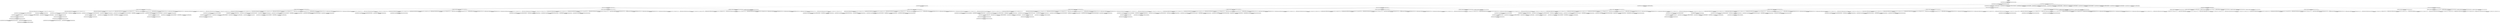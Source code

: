 digraph MCTS {
  node [shape=box, style=rounded];
  0 [label="ROOT
N=300, Q=0.834"];
  1 [label="ComputePathToState#1.ComputePathToState.named_state=gp7_detect_arucomarker
N=300, Q=0.834"];
  2 [label="ComputePathToState#1.ComputePathToState.planning_pipeline=pilz_industrial_motion_planner
N=102, Q=0.799"];
  3 [label="ComputePathToState#1.ComputePathToState.planner_id=PTP
N=101, Q=0.798"];
  4 [label="YaskawaGripperCommand#1.YaskawaGripperCommand.position=0.0
N=100, Q=0.797"];
  5 [label="UpdatePose#1.UpdatePose.update_relative_pose=0.0;0.0;0.10;0.0;0.0;0.0;0.0
N=40, Q=0.783"];
  6 [label="SetPathConstraints#1.SetPathConstraints.joint_constraints=joint_1_s,0.0,0.1,0.1,1.0;joint_3_s,0.0,0.1,0.1,1.0;joint_5_s,0.0,0.1,0.1,1.0
N=11, Q=0.790"];
  7 [label="ComputePathToPose#1.ComputePathToPose.planning_pipeline=pilz_industrial_motion_planner
N=7, Q=0.912"];
  8 [label="ComputePathToPose#1.ComputePathToPose.planner_id=PTP
N=6, Q=0.912"];
  9 [label="YaskawaGripperCommand#2.YaskawaGripperCommand.position=0.235
N=5, Q=0.912"];
  10 [label="ComputePathToState#2.ComputePathToState.named_state=gp7_detect_arucomarker
N=4, Q=0.913"];
  11 [label="ComputePathToState#2.ComputePathToState.planning_pipeline=pilz_industrial_motion_planner
N=1, Q=0.909"];
  12 [label="ComputePathToState#2.ComputePathToState.planning_pipeline=ompl
N=2, Q=0.917"];
  13 [label="ComputePathToState#2.ComputePathToState.planner_id=RRTConnectkConfigDefault
N=1, Q=0.917"];
  14 [label="ComputePathToPose#1.ComputePathToPose.planning_pipeline=ompl
N=3, Q=0.466"];
  15 [label="ComputePathToPose#1.ComputePathToPose.planner_id=RRTConnectkConfigDefault
N=1, Q=0.549"];
  16 [label="ComputePathToPose#1.ComputePathToPose.planner_id=RRTkConfigDefault
N=1, Q=0.300"];
  17 [label="SetPathConstraints#1.SetPathConstraints.joint_constraints=joint_1_s,0.0,0.1,0.1,1.0;joint_3_s,0.0,0.1,0.1,1.0
N=8, Q=0.741"];
  18 [label="ComputePathToPose#1.ComputePathToPose.planning_pipeline=pilz_industrial_motion_planner
N=6, Q=0.782"];
  19 [label="ComputePathToPose#1.ComputePathToPose.planner_id=PTP
N=5, Q=0.751"];
  20 [label="YaskawaGripperCommand#2.YaskawaGripperCommand.position=0.235
N=4, Q=0.704"];
  21 [label="ComputePathToState#2.ComputePathToState.named_state=gp7_detect_arucomarker
N=3, Q=0.625"];
  22 [label="ComputePathToState#2.ComputePathToState.planning_pipeline=pilz_industrial_motion_planner
N=1, Q=0.938"];
  23 [label="ComputePathToState#2.ComputePathToState.planning_pipeline=ompl
N=1, Q=0.000"];
  24 [label="ComputePathToPose#1.ComputePathToPose.planning_pipeline=ompl
N=1, Q=0.300"];
  25 [label="SetPathConstraints#1.SetPathConstraints.joint_constraints=joint_3_s,0.0,0.1,0.1,1.0;joint_5_s,0.0,0.1,0.1,1.0
N=7, Q=0.841"];
  26 [label="ComputePathToPose#1.ComputePathToPose.planning_pipeline=pilz_industrial_motion_planner
N=3, Q=0.935"];
  27 [label="ComputePathToPose#1.ComputePathToPose.planner_id=PTP
N=2, Q=0.935"];
  28 [label="YaskawaGripperCommand#2.YaskawaGripperCommand.position=0.235
N=1, Q=0.935"];
  29 [label="ComputePathToPose#1.ComputePathToPose.planning_pipeline=ompl
N=3, Q=0.714"];
  30 [label="ComputePathToPose#1.ComputePathToPose.planner_id=RRTConnectkConfigDefault
N=1, Q=0.921"];
  31 [label="ComputePathToPose#1.ComputePathToPose.planner_id=RRTkConfigDefault
N=1, Q=0.300"];
  32 [label="SetPathConstraints#1.SetPathConstraints.joint_constraints=joint_1_s,0.0,0.1,0.1,1.0;joint_5_s,0.0,0.1,0.1,1.0
N=3, Q=0.728"];
  33 [label="ComputePathToPose#1.ComputePathToPose.planning_pipeline=pilz_industrial_motion_planner
N=1, Q=0.942"];
  34 [label="ComputePathToPose#1.ComputePathToPose.planning_pipeline=ompl
N=1, Q=0.300"];
  35 [label="SetPathConstraints#1.SetPathConstraints.joint_constraints=joint_3_s,0.0,0.1,0.1,1.0
N=7, Q=0.843"];
  36 [label="ComputePathToPose#1.ComputePathToPose.planning_pipeline=pilz_industrial_motion_planner
N=3, Q=0.939"];
  37 [label="ComputePathToPose#1.ComputePathToPose.planner_id=PTP
N=2, Q=0.939"];
  38 [label="YaskawaGripperCommand#2.YaskawaGripperCommand.position=0.235
N=1, Q=0.939"];
  39 [label="ComputePathToPose#1.ComputePathToPose.planning_pipeline=ompl
N=3, Q=0.714"];
  40 [label="ComputePathToPose#1.ComputePathToPose.planner_id=RRTConnectkConfigDefault
N=1, Q=0.921"];
  41 [label="ComputePathToPose#1.ComputePathToPose.planner_id=RRTkConfigDefault
N=1, Q=0.300"];
  42 [label="SetPathConstraints#1.SetPathConstraints.joint_constraints=joint_1_s,0.0,0.1,0.1,1.0
N=1, Q=0.447"];
  43 [label="SetPathConstraints#1.SetPathConstraints.joint_constraints=joint_5_s,0.0,0.1,0.1,1.0
N=1, Q=0.936"];
  44 [label="SetPathConstraints#1.SetPathConstraints.joint_constraints=joint_3_s,0.0,0.1,0.1,1.0;joint_6_s,0.0,0.1,0.1,1.0
N=1, Q=0.449"];
  45 [label="UpdatePose#1.UpdatePose.update_relative_pose=0.0;0.0;0.105;0.0;0.0;0.0;0.0
N=24, Q=0.770"];
  46 [label="SetPathConstraints#1.SetPathConstraints.joint_constraints=joint_1_s,0.0,0.1,0.1,1.0;joint_3_s,0.0,0.1,0.1,1.0;joint_5_s,0.0,0.1,0.1,1.0
N=1, Q=0.449"];
  47 [label="SetPathConstraints#1.SetPathConstraints.joint_constraints=joint_1_s,0.0,0.1,0.1,1.0;joint_3_s,0.0,0.1,0.1,1.0
N=7, Q=0.799"];
  48 [label="ComputePathToPose#1.ComputePathToPose.planning_pipeline=pilz_industrial_motion_planner
N=3, Q=0.938"];
  49 [label="ComputePathToPose#1.ComputePathToPose.planner_id=PTP
N=2, Q=0.938"];
  50 [label="YaskawaGripperCommand#2.YaskawaGripperCommand.position=0.235
N=1, Q=0.938"];
  51 [label="ComputePathToPose#1.ComputePathToPose.planning_pipeline=ompl
N=3, Q=0.613"];
  52 [label="ComputePathToPose#1.ComputePathToPose.planner_id=RRTConnectkConfigDefault
N=1, Q=0.920"];
  53 [label="ComputePathToPose#1.ComputePathToPose.planner_id=RRTkConfigDefault
N=1, Q=0.000"];
  54 [label="SetPathConstraints#1.SetPathConstraints.joint_constraints=joint_3_s,0.0,0.1,0.1,1.0;joint_5_s,0.0,0.1,0.1,1.0
N=6, Q=0.809"];
  55 [label="ComputePathToPose#1.ComputePathToPose.planning_pipeline=pilz_industrial_motion_planner
N=2, Q=0.905"];
  56 [label="ComputePathToPose#1.ComputePathToPose.planner_id=PTP
N=1, Q=0.905"];
  57 [label="ComputePathToPose#1.ComputePathToPose.planning_pipeline=ompl
N=3, Q=0.713"];
  58 [label="ComputePathToPose#1.ComputePathToPose.planner_id=RRTConnectkConfigDefault
N=1, Q=0.919"];
  59 [label="ComputePathToPose#1.ComputePathToPose.planner_id=RRTkConfigDefault
N=1, Q=0.300"];
  60 [label="SetPathConstraints#1.SetPathConstraints.joint_constraints=joint_1_s,0.0,0.1,0.1,1.0;joint_5_s,0.0,0.1,0.1,1.0
N=3, Q=0.716"];
  61 [label="ComputePathToPose#1.ComputePathToPose.planning_pipeline=pilz_industrial_motion_planner
N=1, Q=0.924"];
  62 [label="ComputePathToPose#1.ComputePathToPose.planning_pipeline=ompl
N=1, Q=0.300"];
  63 [label="SetPathConstraints#1.SetPathConstraints.joint_constraints=joint_3_s,0.0,0.1,0.1,1.0
N=3, Q=0.725"];
  64 [label="ComputePathToPose#1.ComputePathToPose.planning_pipeline=pilz_industrial_motion_planner
N=1, Q=0.938"];
  65 [label="ComputePathToPose#1.ComputePathToPose.planning_pipeline=ompl
N=1, Q=0.300"];
  66 [label="SetPathConstraints#1.SetPathConstraints.joint_constraints=joint_1_s,0.0,0.1,0.1,1.0
N=1, Q=0.925"];
  67 [label="SetPathConstraints#1.SetPathConstraints.joint_constraints=joint_5_s,0.0,0.1,0.1,1.0
N=1, Q=0.942"];
  68 [label="SetPathConstraints#1.SetPathConstraints.joint_constraints=joint_3_s,0.0,0.1,0.1,1.0;joint_6_s,0.0,0.1,0.1,1.0
N=1, Q=0.938"];
  69 [label="UpdatePose#1.UpdatePose.update_relative_pose=0.0;0.0;0.11;0.0;0.0;0.0;0.0
N=12, Q=0.765"];
  70 [label="SetPathConstraints#1.SetPathConstraints.joint_constraints=joint_1_s,0.0,0.1,0.1,1.0;joint_3_s,0.0,0.1,0.1,1.0;joint_5_s,0.0,0.1,0.1,1.0
N=3, Q=0.726"];
  71 [label="ComputePathToPose#1.ComputePathToPose.planning_pipeline=pilz_industrial_motion_planner
N=1, Q=0.939"];
  72 [label="ComputePathToPose#1.ComputePathToPose.planning_pipeline=ompl
N=1, Q=0.300"];
  73 [label="SetPathConstraints#1.SetPathConstraints.joint_constraints=joint_1_s,0.0,0.1,0.1,1.0;joint_3_s,0.0,0.1,0.1,1.0
N=2, Q=0.940"];
  74 [label="ComputePathToPose#1.ComputePathToPose.planning_pipeline=pilz_industrial_motion_planner
N=1, Q=0.940"];
  75 [label="SetPathConstraints#1.SetPathConstraints.joint_constraints=joint_3_s,0.0,0.1,0.1,1.0;joint_5_s,0.0,0.1,0.1,1.0
N=1, Q=0.910"];
  76 [label="SetPathConstraints#1.SetPathConstraints.joint_constraints=joint_1_s,0.0,0.1,0.1,1.0;joint_5_s,0.0,0.1,0.1,1.0
N=1, Q=0.939"];
  77 [label="SetPathConstraints#1.SetPathConstraints.joint_constraints=joint_3_s,0.0,0.1,0.1,1.0
N=1, Q=0.940"];
  78 [label="SetPathConstraints#1.SetPathConstraints.joint_constraints=joint_1_s,0.0,0.1,0.1,1.0
N=1, Q=0.000"];
  79 [label="SetPathConstraints#1.SetPathConstraints.joint_constraints=joint_5_s,0.0,0.1,0.1,1.0
N=1, Q=0.450"];
  80 [label="SetPathConstraints#1.SetPathConstraints.joint_constraints=joint_3_s,0.0,0.1,0.1,1.0;joint_6_s,0.0,0.1,0.1,1.0
N=1, Q=0.938"];
  81 [label="UpdatePose#1.UpdatePose.update_relative_pose=0.0;0.0;0.12;0.0;0.0;0.0;0.0
N=14, Q=0.849"];
  82 [label="SetPathConstraints#1.SetPathConstraints.joint_constraints=joint_1_s,0.0,0.1,0.1,1.0;joint_3_s,0.0,0.1,0.1,1.0;joint_5_s,0.0,0.1,0.1,1.0
N=3, Q=0.886"];
  83 [label="ComputePathToPose#1.ComputePathToPose.planning_pipeline=pilz_industrial_motion_planner
N=1, Q=0.943"];
  84 [label="ComputePathToPose#1.ComputePathToPose.planning_pipeline=ompl
N=1, Q=0.773"];
  85 [label="SetPathConstraints#1.SetPathConstraints.joint_constraints=joint_1_s,0.0,0.1,0.1,1.0;joint_3_s,0.0,0.1,0.1,1.0
N=3, Q=0.729"];
  86 [label="ComputePathToPose#1.ComputePathToPose.planning_pipeline=pilz_industrial_motion_planner
N=1, Q=0.943"];
  87 [label="ComputePathToPose#1.ComputePathToPose.planning_pipeline=ompl
N=1, Q=0.300"];
  88 [label="SetPathConstraints#1.SetPathConstraints.joint_constraints=joint_3_s,0.0,0.1,0.1,1.0;joint_5_s,0.0,0.1,0.1,1.0
N=2, Q=0.940"];
  89 [label="ComputePathToPose#1.ComputePathToPose.planning_pipeline=pilz_industrial_motion_planner
N=1, Q=0.940"];
  90 [label="SetPathConstraints#1.SetPathConstraints.joint_constraints=joint_1_s,0.0,0.1,0.1,1.0;joint_5_s,0.0,0.1,0.1,1.0
N=1, Q=0.945"];
  91 [label="SetPathConstraints#1.SetPathConstraints.joint_constraints=joint_3_s,0.0,0.1,0.1,1.0
N=1, Q=0.451"];
  92 [label="SetPathConstraints#1.SetPathConstraints.joint_constraints=joint_1_s,0.0,0.1,0.1,1.0
N=1, Q=0.937"];
  93 [label="SetPathConstraints#1.SetPathConstraints.joint_constraints=joint_5_s,0.0,0.1,0.1,1.0
N=1, Q=0.939"];
  94 [label="SetPathConstraints#1.SetPathConstraints.joint_constraints=joint_3_s,0.0,0.1,0.1,1.0;joint_6_s,0.0,0.1,0.1,1.0
N=1, Q=0.940"];
  95 [label="UpdatePose#1.UpdatePose.update_relative_pose=0.0;0.0;0.125;0.0;0.0;0.0;0.0
N=8, Q=0.873"];
  96 [label="SetPathConstraints#1.SetPathConstraints.joint_constraints=joint_1_s,0.0,0.1,0.1,1.0;joint_3_s,0.0,0.1,0.1,1.0;joint_5_s,0.0,0.1,0.1,1.0
N=1, Q=0.927"];
  97 [label="SetPathConstraints#1.SetPathConstraints.joint_constraints=joint_1_s,0.0,0.1,0.1,1.0;joint_3_s,0.0,0.1,0.1,1.0
N=1, Q=0.947"];
  98 [label="SetPathConstraints#1.SetPathConstraints.joint_constraints=joint_3_s,0.0,0.1,0.1,1.0;joint_5_s,0.0,0.1,0.1,1.0
N=1, Q=0.946"];
  99 [label="SetPathConstraints#1.SetPathConstraints.joint_constraints=joint_1_s,0.0,0.1,0.1,1.0;joint_5_s,0.0,0.1,0.1,1.0
N=1, Q=0.945"];
  100 [label="SetPathConstraints#1.SetPathConstraints.joint_constraints=joint_3_s,0.0,0.1,0.1,1.0
N=1, Q=0.941"];
  101 [label="SetPathConstraints#1.SetPathConstraints.joint_constraints=joint_1_s,0.0,0.1,0.1,1.0
N=1, Q=0.930"];
  102 [label="SetPathConstraints#1.SetPathConstraints.joint_constraints=joint_5_s,0.0,0.1,0.1,1.0
N=1, Q=0.424"];
  103 [label="UpdatePose#1.UpdatePose.update_relative_pose=0.0;0.0;0.115;0.0;0.0;0.0;0.0
N=1, Q=0.938"];
  104 [label="ComputePathToState#1.ComputePathToState.planning_pipeline=ompl
N=197, Q=0.852"];
  105 [label="ComputePathToState#1.ComputePathToState.planner_id=BKPIECEkConfigDefault
N=80, Q=0.837"];
  106 [label="YaskawaGripperCommand#1.YaskawaGripperCommand.position=0.0
N=79, Q=0.836"];
  107 [label="UpdatePose#1.UpdatePose.update_relative_pose=0.0;0.0;0.10;0.0;0.0;0.0;0.0
N=16, Q=0.748"];
  108 [label="SetPathConstraints#1.SetPathConstraints.joint_constraints=joint_1_s,0.0,0.1,0.1,1.0;joint_3_s,0.0,0.1,0.1,1.0;joint_5_s,0.0,0.1,0.1,1.0
N=3, Q=0.715"];
  109 [label="ComputePathToPose#1.ComputePathToPose.planning_pipeline=pilz_industrial_motion_planner
N=1, Q=0.922"];
  110 [label="ComputePathToPose#1.ComputePathToPose.planning_pipeline=ompl
N=1, Q=0.300"];
  111 [label="SetPathConstraints#1.SetPathConstraints.joint_constraints=joint_1_s,0.0,0.1,0.1,1.0;joint_3_s,0.0,0.1,0.1,1.0
N=3, Q=0.714"];
  112 [label="ComputePathToPose#1.ComputePathToPose.planning_pipeline=pilz_industrial_motion_planner
N=1, Q=0.921"];
  113 [label="ComputePathToPose#1.ComputePathToPose.planning_pipeline=ompl
N=1, Q=0.300"];
  114 [label="SetPathConstraints#1.SetPathConstraints.joint_constraints=joint_3_s,0.0,0.1,0.1,1.0;joint_5_s,0.0,0.1,0.1,1.0
N=3, Q=0.714"];
  115 [label="ComputePathToPose#1.ComputePathToPose.planning_pipeline=pilz_industrial_motion_planner
N=1, Q=0.921"];
  116 [label="ComputePathToPose#1.ComputePathToPose.planning_pipeline=ompl
N=1, Q=0.300"];
  117 [label="SetPathConstraints#1.SetPathConstraints.joint_constraints=joint_1_s,0.0,0.1,0.1,1.0;joint_5_s,0.0,0.1,0.1,1.0
N=2, Q=0.922"];
  118 [label="ComputePathToPose#1.ComputePathToPose.planning_pipeline=pilz_industrial_motion_planner
N=1, Q=0.922"];
  119 [label="SetPathConstraints#1.SetPathConstraints.joint_constraints=joint_3_s,0.0,0.1,0.1,1.0
N=1, Q=0.938"];
  120 [label="SetPathConstraints#1.SetPathConstraints.joint_constraints=joint_1_s,0.0,0.1,0.1,1.0
N=1, Q=0.940"];
  121 [label="SetPathConstraints#1.SetPathConstraints.joint_constraints=joint_5_s,0.0,0.1,0.1,1.0
N=1, Q=0.447"];
  122 [label="SetPathConstraints#1.SetPathConstraints.joint_constraints=joint_3_s,0.0,0.1,0.1,1.0;joint_6_s,0.0,0.1,0.1,1.0
N=1, Q=0.446"];
  123 [label="UpdatePose#1.UpdatePose.update_relative_pose=0.0;0.0;0.105;0.0;0.0;0.0;0.0
N=27, Q=0.853"];
  124 [label="SetPathConstraints#1.SetPathConstraints.joint_constraints=joint_1_s,0.0,0.1,0.1,1.0;joint_3_s,0.0,0.1,0.1,1.0;joint_5_s,0.0,0.1,0.1,1.0
N=3, Q=0.717"];
  125 [label="ComputePathToPose#1.ComputePathToPose.planning_pipeline=pilz_industrial_motion_planner
N=1, Q=0.925"];
  126 [label="ComputePathToPose#1.ComputePathToPose.planning_pipeline=ompl
N=1, Q=0.300"];
  127 [label="SetPathConstraints#1.SetPathConstraints.joint_constraints=joint_1_s,0.0,0.1,0.1,1.0;joint_3_s,0.0,0.1,0.1,1.0
N=8, Q=0.914"];
  128 [label="ComputePathToPose#1.ComputePathToPose.planning_pipeline=pilz_industrial_motion_planner
N=4, Q=0.937"];
  129 [label="ComputePathToPose#1.ComputePathToPose.planner_id=PTP
N=3, Q=0.937"];
  130 [label="YaskawaGripperCommand#2.YaskawaGripperCommand.position=0.235
N=2, Q=0.937"];
  131 [label="ComputePathToState#2.ComputePathToState.named_state=gp7_detect_arucomarker
N=1, Q=0.937"];
  132 [label="ComputePathToPose#1.ComputePathToPose.planning_pipeline=ompl
N=3, Q=0.875"];
  133 [label="ComputePathToPose#1.ComputePathToPose.planner_id=RRTConnectkConfigDefault
N=1, Q=0.919"];
  134 [label="ComputePathToPose#1.ComputePathToPose.planner_id=RRTkConfigDefault
N=1, Q=0.787"];
  135 [label="SetPathConstraints#1.SetPathConstraints.joint_constraints=joint_3_s,0.0,0.1,0.1,1.0;joint_5_s,0.0,0.1,0.1,1.0
N=6, Q=0.923"];
  136 [label="ComputePathToPose#1.ComputePathToPose.planning_pipeline=pilz_industrial_motion_planner
N=3, Q=0.923"];
  137 [label="ComputePathToPose#1.ComputePathToPose.planner_id=PTP
N=2, Q=0.923"];
  138 [label="YaskawaGripperCommand#2.YaskawaGripperCommand.position=0.235
N=1, Q=0.923"];
  139 [label="ComputePathToPose#1.ComputePathToPose.planning_pipeline=ompl
N=2, Q=0.922"];
  140 [label="ComputePathToPose#1.ComputePathToPose.planner_id=RRTConnectkConfigDefault
N=1, Q=0.922"];
  141 [label="SetPathConstraints#1.SetPathConstraints.joint_constraints=joint_1_s,0.0,0.1,0.1,1.0;joint_5_s,0.0,0.1,0.1,1.0
N=3, Q=0.718"];
  142 [label="ComputePathToPose#1.ComputePathToPose.planning_pipeline=pilz_industrial_motion_planner
N=1, Q=0.926"];
  143 [label="ComputePathToPose#1.ComputePathToPose.planning_pipeline=ompl
N=1, Q=0.300"];
  144 [label="SetPathConstraints#1.SetPathConstraints.joint_constraints=joint_3_s,0.0,0.1,0.1,1.0
N=3, Q=0.727"];
  145 [label="ComputePathToPose#1.ComputePathToPose.planning_pipeline=pilz_industrial_motion_planner
N=1, Q=0.941"];
  146 [label="ComputePathToPose#1.ComputePathToPose.planning_pipeline=ompl
N=1, Q=0.300"];
  147 [label="SetPathConstraints#1.SetPathConstraints.joint_constraints=joint_1_s,0.0,0.1,0.1,1.0
N=1, Q=0.922"];
  148 [label="SetPathConstraints#1.SetPathConstraints.joint_constraints=joint_5_s,0.0,0.1,0.1,1.0
N=1, Q=0.942"];
  149 [label="SetPathConstraints#1.SetPathConstraints.joint_constraints=joint_3_s,0.0,0.1,0.1,1.0;joint_6_s,0.0,0.1,0.1,1.0
N=1, Q=0.924"];
  150 [label="UpdatePose#1.UpdatePose.update_relative_pose=0.0;0.0;0.11;0.0;0.0;0.0;0.0
N=21, Q=0.872"];
  151 [label="SetPathConstraints#1.SetPathConstraints.joint_constraints=joint_1_s,0.0,0.1,0.1,1.0;joint_3_s,0.0,0.1,0.1,1.0;joint_5_s,0.0,0.1,0.1,1.0
N=6, Q=0.924"];
  152 [label="ComputePathToPose#1.ComputePathToPose.planning_pipeline=pilz_industrial_motion_planner
N=3, Q=0.937"];
  153 [label="ComputePathToPose#1.ComputePathToPose.planner_id=PTP
N=2, Q=0.937"];
  154 [label="YaskawaGripperCommand#2.YaskawaGripperCommand.position=0.235
N=1, Q=0.937"];
  155 [label="ComputePathToPose#1.ComputePathToPose.planning_pipeline=ompl
N=2, Q=0.897"];
  156 [label="ComputePathToPose#1.ComputePathToPose.planner_id=RRTConnectkConfigDefault
N=1, Q=0.897"];
  157 [label="SetPathConstraints#1.SetPathConstraints.joint_constraints=joint_1_s,0.0,0.1,0.1,1.0;joint_3_s,0.0,0.1,0.1,1.0
N=3, Q=0.760"];
  158 [label="ComputePathToPose#1.ComputePathToPose.planning_pipeline=pilz_industrial_motion_planner
N=1, Q=0.990"];
  159 [label="ComputePathToPose#1.ComputePathToPose.planning_pipeline=ompl
N=1, Q=0.300"];
  160 [label="SetPathConstraints#1.SetPathConstraints.joint_constraints=joint_3_s,0.0,0.1,0.1,1.0;joint_5_s,0.0,0.1,0.1,1.0
N=3, Q=0.890"];
  161 [label="ComputePathToPose#1.ComputePathToPose.planning_pipeline=pilz_industrial_motion_planner
N=1, Q=0.943"];
  162 [label="ComputePathToPose#1.ComputePathToPose.planning_pipeline=ompl
N=1, Q=0.785"];
  163 [label="SetPathConstraints#1.SetPathConstraints.joint_constraints=joint_1_s,0.0,0.1,0.1,1.0;joint_5_s,0.0,0.1,0.1,1.0
N=3, Q=0.727"];
  164 [label="ComputePathToPose#1.ComputePathToPose.planning_pipeline=pilz_industrial_motion_planner
N=1, Q=0.941"];
  165 [label="ComputePathToPose#1.ComputePathToPose.planning_pipeline=ompl
N=1, Q=0.300"];
  166 [label="SetPathConstraints#1.SetPathConstraints.joint_constraints=joint_3_s,0.0,0.1,0.1,1.0
N=2, Q=0.937"];
  167 [label="ComputePathToPose#1.ComputePathToPose.planning_pipeline=pilz_industrial_motion_planner
N=1, Q=0.937"];
  168 [label="SetPathConstraints#1.SetPathConstraints.joint_constraints=joint_1_s,0.0,0.1,0.1,1.0
N=1, Q=0.941"];
  169 [label="SetPathConstraints#1.SetPathConstraints.joint_constraints=joint_5_s,0.0,0.1,0.1,1.0
N=1, Q=0.940"];
  170 [label="SetPathConstraints#1.SetPathConstraints.joint_constraints=joint_3_s,0.0,0.1,0.1,1.0;joint_6_s,0.0,0.1,0.1,1.0
N=1, Q=0.938"];
  171 [label="UpdatePose#1.UpdatePose.update_relative_pose=0.0;0.0;0.12;0.0;0.0;0.0;0.0
N=9, Q=0.836"];
  172 [label="SetPathConstraints#1.SetPathConstraints.joint_constraints=joint_1_s,0.0,0.1,0.1,1.0;joint_3_s,0.0,0.1,0.1,1.0;joint_5_s,0.0,0.1,0.1,1.0
N=1, Q=0.943"];
  173 [label="SetPathConstraints#1.SetPathConstraints.joint_constraints=joint_1_s,0.0,0.1,0.1,1.0;joint_3_s,0.0,0.1,0.1,1.0
N=1, Q=0.940"];
  174 [label="SetPathConstraints#1.SetPathConstraints.joint_constraints=joint_3_s,0.0,0.1,0.1,1.0;joint_5_s,0.0,0.1,0.1,1.0
N=1, Q=0.942"];
  175 [label="SetPathConstraints#1.SetPathConstraints.joint_constraints=joint_1_s,0.0,0.1,0.1,1.0;joint_5_s,0.0,0.1,0.1,1.0
N=1, Q=0.939"];
  176 [label="SetPathConstraints#1.SetPathConstraints.joint_constraints=joint_3_s,0.0,0.1,0.1,1.0
N=1, Q=0.930"];
  177 [label="SetPathConstraints#1.SetPathConstraints.joint_constraints=joint_1_s,0.0,0.1,0.1,1.0
N=1, Q=0.943"];
  178 [label="SetPathConstraints#1.SetPathConstraints.joint_constraints=joint_5_s,0.0,0.1,0.1,1.0
N=1, Q=0.941"];
  179 [label="SetPathConstraints#1.SetPathConstraints.joint_constraints=joint_3_s,0.0,0.1,0.1,1.0;joint_6_s,0.0,0.1,0.1,1.0
N=1, Q=0.000"];
  180 [label="UpdatePose#1.UpdatePose.update_relative_pose=0.0;0.0;0.125;0.0;0.0;0.0;0.0
N=4, Q=0.830"];
  181 [label="SetPathConstraints#1.SetPathConstraints.joint_constraints=joint_1_s,0.0,0.1,0.1,1.0;joint_3_s,0.0,0.1,0.1,1.0;joint_5_s,0.0,0.1,0.1,1.0
N=1, Q=0.941"];
  182 [label="SetPathConstraints#1.SetPathConstraints.joint_constraints=joint_1_s,0.0,0.1,0.1,1.0;joint_3_s,0.0,0.1,0.1,1.0
N=1, Q=0.990"];
  183 [label="SetPathConstraints#1.SetPathConstraints.joint_constraints=joint_3_s,0.0,0.1,0.1,1.0;joint_5_s,0.0,0.1,0.1,1.0
N=1, Q=0.450"];
  184 [label="UpdatePose#1.UpdatePose.update_relative_pose=0.0;0.0;0.115;0.0;0.0;0.0;0.0
N=1, Q=0.942"];
  185 [label="ComputePathToState#1.ComputePathToState.planner_id=KPIECEkConfigDefault
N=77, Q=0.851"];
  186 [label="YaskawaGripperCommand#1.YaskawaGripperCommand.position=0.0
N=76, Q=0.850"];
  187 [label="UpdatePose#1.UpdatePose.update_relative_pose=0.0;0.0;0.10;0.0;0.0;0.0;0.0
N=25, Q=0.829"];
  188 [label="SetPathConstraints#1.SetPathConstraints.joint_constraints=joint_1_s,0.0,0.1,0.1,1.0;joint_3_s,0.0,0.1,0.1,1.0;joint_5_s,0.0,0.1,0.1,1.0
N=7, Q=0.840"];
  189 [label="ComputePathToPose#1.ComputePathToPose.planning_pipeline=pilz_industrial_motion_planner
N=3, Q=0.935"];
  190 [label="ComputePathToPose#1.ComputePathToPose.planner_id=PTP
N=2, Q=0.935"];
  191 [label="YaskawaGripperCommand#2.YaskawaGripperCommand.position=0.235
N=1, Q=0.935"];
  192 [label="ComputePathToPose#1.ComputePathToPose.planning_pipeline=ompl
N=3, Q=0.713"];
  193 [label="ComputePathToPose#1.ComputePathToPose.planner_id=RRTConnectkConfigDefault
N=1, Q=0.920"];
  194 [label="ComputePathToPose#1.ComputePathToPose.planner_id=RRTkConfigDefault
N=1, Q=0.300"];
  195 [label="SetPathConstraints#1.SetPathConstraints.joint_constraints=joint_1_s,0.0,0.1,0.1,1.0;joint_3_s,0.0,0.1,0.1,1.0
N=6, Q=0.824"];
  196 [label="ComputePathToPose#1.ComputePathToPose.planning_pipeline=pilz_industrial_motion_planner
N=2, Q=0.922"];
  197 [label="ComputePathToPose#1.ComputePathToPose.planner_id=PTP
N=1, Q=0.922"];
  198 [label="ComputePathToPose#1.ComputePathToPose.planning_pipeline=ompl
N=3, Q=0.726"];
  199 [label="ComputePathToPose#1.ComputePathToPose.planner_id=RRTConnectkConfigDefault
N=1, Q=0.939"];
  200 [label="ComputePathToPose#1.ComputePathToPose.planner_id=RRTkConfigDefault
N=1, Q=0.300"];
  201 [label="SetPathConstraints#1.SetPathConstraints.joint_constraints=joint_3_s,0.0,0.1,0.1,1.0;joint_5_s,0.0,0.1,0.1,1.0
N=3, Q=0.714"];
  202 [label="ComputePathToPose#1.ComputePathToPose.planning_pipeline=pilz_industrial_motion_planner
N=1, Q=0.921"];
  203 [label="ComputePathToPose#1.ComputePathToPose.planning_pipeline=ompl
N=1, Q=0.300"];
  204 [label="SetPathConstraints#1.SetPathConstraints.joint_constraints=joint_1_s,0.0,0.1,0.1,1.0;joint_5_s,0.0,0.1,0.1,1.0
N=3, Q=0.713"];
  205 [label="ComputePathToPose#1.ComputePathToPose.planning_pipeline=pilz_industrial_motion_planner
N=1, Q=0.920"];
  206 [label="ComputePathToPose#1.ComputePathToPose.planning_pipeline=ompl
N=1, Q=0.300"];
  207 [label="SetPathConstraints#1.SetPathConstraints.joint_constraints=joint_3_s,0.0,0.1,0.1,1.0
N=2, Q=0.939"];
  208 [label="ComputePathToPose#1.ComputePathToPose.planning_pipeline=pilz_industrial_motion_planner
N=1, Q=0.939"];
  209 [label="SetPathConstraints#1.SetPathConstraints.joint_constraints=joint_1_s,0.0,0.1,0.1,1.0
N=1, Q=0.935"];
  210 [label="SetPathConstraints#1.SetPathConstraints.joint_constraints=joint_5_s,0.0,0.1,0.1,1.0
N=1, Q=0.941"];
  211 [label="SetPathConstraints#1.SetPathConstraints.joint_constraints=joint_3_s,0.0,0.1,0.1,1.0;joint_6_s,0.0,0.1,0.1,1.0
N=1, Q=0.936"];
  212 [label="UpdatePose#1.UpdatePose.update_relative_pose=0.0;0.0;0.105;0.0;0.0;0.0;0.0
N=22, Q=0.854"];
  213 [label="SetPathConstraints#1.SetPathConstraints.joint_constraints=joint_1_s,0.0,0.1,0.1,1.0;joint_3_s,0.0,0.1,0.1,1.0;joint_5_s,0.0,0.1,0.1,1.0
N=8, Q=0.855"];
  214 [label="ComputePathToPose#1.ComputePathToPose.planning_pipeline=pilz_industrial_motion_planner
N=3, Q=0.932"];
  215 [label="ComputePathToPose#1.ComputePathToPose.planner_id=PTP
N=2, Q=0.932"];
  216 [label="YaskawaGripperCommand#2.YaskawaGripperCommand.position=0.235
N=1, Q=0.932"];
  217 [label="ComputePathToPose#1.ComputePathToPose.planning_pipeline=ompl
N=4, Q=0.778"];
  218 [label="ComputePathToPose#1.ComputePathToPose.planner_id=RRTConnectkConfigDefault
N=1, Q=0.944"];
  219 [label="ComputePathToPose#1.ComputePathToPose.planner_id=RRTkConfigDefault
N=1, Q=0.923"];
  220 [label="ComputePathToPose#1.ComputePathToPose.planner_id=KPIECEkConfigDefault
N=1, Q=0.300"];
  221 [label="SetPathConstraints#1.SetPathConstraints.joint_constraints=joint_1_s,0.0,0.1,0.1,1.0;joint_3_s,0.0,0.1,0.1,1.0
N=1, Q=0.448"];
  222 [label="SetPathConstraints#1.SetPathConstraints.joint_constraints=joint_3_s,0.0,0.1,0.1,1.0;joint_5_s,0.0,0.1,0.1,1.0
N=4, Q=0.946"];
  223 [label="ComputePathToPose#1.ComputePathToPose.planning_pipeline=pilz_industrial_motion_planner
N=1, Q=0.942"];
  224 [label="ComputePathToPose#1.ComputePathToPose.planning_pipeline=ompl
N=2, Q=0.950"];
  225 [label="ComputePathToPose#1.ComputePathToPose.planner_id=RRTConnectkConfigDefault
N=1, Q=0.950"];
  226 [label="SetPathConstraints#1.SetPathConstraints.joint_constraints=joint_1_s,0.0,0.1,0.1,1.0;joint_5_s,0.0,0.1,0.1,1.0
N=3, Q=0.715"];
  227 [label="ComputePathToPose#1.ComputePathToPose.planning_pipeline=pilz_industrial_motion_planner
N=1, Q=0.923"];
  228 [label="ComputePathToPose#1.ComputePathToPose.planning_pipeline=ompl
N=1, Q=0.300"];
  229 [label="SetPathConstraints#1.SetPathConstraints.joint_constraints=joint_3_s,0.0,0.1,0.1,1.0
N=2, Q=0.924"];
  230 [label="ComputePathToPose#1.ComputePathToPose.planning_pipeline=pilz_industrial_motion_planner
N=1, Q=0.924"];
  231 [label="SetPathConstraints#1.SetPathConstraints.joint_constraints=joint_1_s,0.0,0.1,0.1,1.0
N=1, Q=0.937"];
  232 [label="SetPathConstraints#1.SetPathConstraints.joint_constraints=joint_5_s,0.0,0.1,0.1,1.0
N=1, Q=0.939"];
  233 [label="SetPathConstraints#1.SetPathConstraints.joint_constraints=joint_3_s,0.0,0.1,0.1,1.0;joint_6_s,0.0,0.1,0.1,1.0
N=1, Q=0.924"];
  234 [label="UpdatePose#1.UpdatePose.update_relative_pose=0.0;0.0;0.11;0.0;0.0;0.0;0.0
N=14, Q=0.848"];
  235 [label="SetPathConstraints#1.SetPathConstraints.joint_constraints=joint_1_s,0.0,0.1,0.1,1.0;joint_3_s,0.0,0.1,0.1,1.0;joint_5_s,0.0,0.1,0.1,1.0
N=3, Q=0.726"];
  236 [label="ComputePathToPose#1.ComputePathToPose.planning_pipeline=pilz_industrial_motion_planner
N=1, Q=0.939"];
  237 [label="ComputePathToPose#1.ComputePathToPose.planning_pipeline=ompl
N=1, Q=0.300"];
  238 [label="SetPathConstraints#1.SetPathConstraints.joint_constraints=joint_1_s,0.0,0.1,0.1,1.0;joint_3_s,0.0,0.1,0.1,1.0
N=3, Q=0.725"];
  239 [label="ComputePathToPose#1.ComputePathToPose.planning_pipeline=pilz_industrial_motion_planner
N=1, Q=0.938"];
  240 [label="ComputePathToPose#1.ComputePathToPose.planning_pipeline=ompl
N=1, Q=0.300"];
  241 [label="SetPathConstraints#1.SetPathConstraints.joint_constraints=joint_3_s,0.0,0.1,0.1,1.0;joint_5_s,0.0,0.1,0.1,1.0
N=2, Q=0.941"];
  242 [label="ComputePathToPose#1.ComputePathToPose.planning_pipeline=pilz_industrial_motion_planner
N=1, Q=0.941"];
  243 [label="SetPathConstraints#1.SetPathConstraints.joint_constraints=joint_1_s,0.0,0.1,0.1,1.0;joint_5_s,0.0,0.1,0.1,1.0
N=1, Q=0.942"];
  244 [label="SetPathConstraints#1.SetPathConstraints.joint_constraints=joint_3_s,0.0,0.1,0.1,1.0
N=1, Q=0.941"];
  245 [label="SetPathConstraints#1.SetPathConstraints.joint_constraints=joint_1_s,0.0,0.1,0.1,1.0
N=1, Q=0.938"];
  246 [label="SetPathConstraints#1.SetPathConstraints.joint_constraints=joint_5_s,0.0,0.1,0.1,1.0
N=1, Q=0.941"];
  247 [label="SetPathConstraints#1.SetPathConstraints.joint_constraints=joint_3_s,0.0,0.1,0.1,1.0;joint_6_s,0.0,0.1,0.1,1.0
N=1, Q=0.942"];
  248 [label="UpdatePose#1.UpdatePose.update_relative_pose=0.0;0.0;0.12;0.0;0.0;0.0;0.0
N=12, Q=0.940"];
  249 [label="SetPathConstraints#1.SetPathConstraints.joint_constraints=joint_1_s,0.0,0.1,0.1,1.0;joint_3_s,0.0,0.1,0.1,1.0;joint_5_s,0.0,0.1,0.1,1.0
N=2, Q=0.943"];
  250 [label="ComputePathToPose#1.ComputePathToPose.planning_pipeline=pilz_industrial_motion_planner
N=1, Q=0.943"];
  251 [label="SetPathConstraints#1.SetPathConstraints.joint_constraints=joint_1_s,0.0,0.1,0.1,1.0;joint_3_s,0.0,0.1,0.1,1.0
N=2, Q=0.941"];
  252 [label="ComputePathToPose#1.ComputePathToPose.planning_pipeline=pilz_industrial_motion_planner
N=1, Q=0.941"];
  253 [label="SetPathConstraints#1.SetPathConstraints.joint_constraints=joint_3_s,0.0,0.1,0.1,1.0;joint_5_s,0.0,0.1,0.1,1.0
N=2, Q=0.941"];
  254 [label="ComputePathToPose#1.ComputePathToPose.planning_pipeline=pilz_industrial_motion_planner
N=1, Q=0.941"];
  255 [label="SetPathConstraints#1.SetPathConstraints.joint_constraints=joint_1_s,0.0,0.1,0.1,1.0;joint_5_s,0.0,0.1,0.1,1.0
N=1, Q=0.941"];
  256 [label="SetPathConstraints#1.SetPathConstraints.joint_constraints=joint_3_s,0.0,0.1,0.1,1.0
N=1, Q=0.943"];
  257 [label="SetPathConstraints#1.SetPathConstraints.joint_constraints=joint_1_s,0.0,0.1,0.1,1.0
N=1, Q=0.938"];
  258 [label="SetPathConstraints#1.SetPathConstraints.joint_constraints=joint_5_s,0.0,0.1,0.1,1.0
N=1, Q=0.940"];
  259 [label="SetPathConstraints#1.SetPathConstraints.joint_constraints=joint_3_s,0.0,0.1,0.1,1.0;joint_6_s,0.0,0.1,0.1,1.0
N=1, Q=0.926"];
  260 [label="UpdatePose#1.UpdatePose.update_relative_pose=0.0;0.0;0.125;0.0;0.0;0.0;0.0
N=1, Q=0.000"];
  261 [label="UpdatePose#1.UpdatePose.update_relative_pose=0.0;0.0;0.115;0.0;0.0;0.0;0.0
N=1, Q=0.940"];
  262 [label="ComputePathToState#1.ComputePathToState.planner_id=RRTConnectkConfigDefault
N=11, Q=0.807"];
  263 [label="YaskawaGripperCommand#1.YaskawaGripperCommand.position=0.0
N=10, Q=0.794"];
  264 [label="UpdatePose#1.UpdatePose.update_relative_pose=0.0;0.0;0.10;0.0;0.0;0.0;0.0
N=3, Q=0.775"];
  265 [label="SetPathConstraints#1.SetPathConstraints.joint_constraints=joint_1_s,0.0,0.1,0.1,1.0;joint_3_s,0.0,0.1,0.1,1.0;joint_5_s,0.0,0.1,0.1,1.0
N=1, Q=0.940"];
  266 [label="SetPathConstraints#1.SetPathConstraints.joint_constraints=joint_1_s,0.0,0.1,0.1,1.0;joint_3_s,0.0,0.1,0.1,1.0
N=1, Q=0.446"];
  267 [label="UpdatePose#1.UpdatePose.update_relative_pose=0.0;0.0;0.105;0.0;0.0;0.0;0.0
N=2, Q=0.941"];
  268 [label="SetPathConstraints#1.SetPathConstraints.joint_constraints=joint_1_s,0.0,0.1,0.1,1.0;joint_3_s,0.0,0.1,0.1,1.0;joint_5_s,0.0,0.1,0.1,1.0
N=1, Q=0.941"];
  269 [label="UpdatePose#1.UpdatePose.update_relative_pose=0.0;0.0;0.11;0.0;0.0;0.0;0.0
N=1, Q=0.450"];
  270 [label="UpdatePose#1.UpdatePose.update_relative_pose=0.0;0.0;0.12;0.0;0.0;0.0;0.0
N=1, Q=0.945"];
  271 [label="UpdatePose#1.UpdatePose.update_relative_pose=0.0;0.0;0.125;0.0;0.0;0.0;0.0
N=1, Q=0.944"];
  272 [label="UpdatePose#1.UpdatePose.update_relative_pose=0.0;0.0;0.115;0.0;0.0;0.0;0.0
N=1, Q=0.452"];
  273 [label="ComputePathToState#1.ComputePathToState.planner_id=RRTkConfigDefault
N=21, Q=0.915"];
  274 [label="YaskawaGripperCommand#1.YaskawaGripperCommand.position=0.0
N=20, Q=0.914"];
  275 [label="UpdatePose#1.UpdatePose.update_relative_pose=0.0;0.0;0.10;0.0;0.0;0.0;0.0
N=8, Q=0.941"];
  276 [label="SetPathConstraints#1.SetPathConstraints.joint_constraints=joint_1_s,0.0,0.1,0.1,1.0;joint_3_s,0.0,0.1,0.1,1.0;joint_5_s,0.0,0.1,0.1,1.0
N=1, Q=0.939"];
  277 [label="SetPathConstraints#1.SetPathConstraints.joint_constraints=joint_1_s,0.0,0.1,0.1,1.0;joint_3_s,0.0,0.1,0.1,1.0
N=1, Q=0.937"];
  278 [label="SetPathConstraints#1.SetPathConstraints.joint_constraints=joint_3_s,0.0,0.1,0.1,1.0;joint_5_s,0.0,0.1,0.1,1.0
N=1, Q=0.939"];
  279 [label="SetPathConstraints#1.SetPathConstraints.joint_constraints=joint_1_s,0.0,0.1,0.1,1.0;joint_5_s,0.0,0.1,0.1,1.0
N=1, Q=0.974"];
  280 [label="SetPathConstraints#1.SetPathConstraints.joint_constraints=joint_3_s,0.0,0.1,0.1,1.0
N=1, Q=0.922"];
  281 [label="SetPathConstraints#1.SetPathConstraints.joint_constraints=joint_1_s,0.0,0.1,0.1,1.0
N=1, Q=0.935"];
  282 [label="SetPathConstraints#1.SetPathConstraints.joint_constraints=joint_5_s,0.0,0.1,0.1,1.0
N=1, Q=0.939"];
  283 [label="UpdatePose#1.UpdatePose.update_relative_pose=0.0;0.0;0.105;0.0;0.0;0.0;0.0
N=4, Q=0.804"];
  284 [label="SetPathConstraints#1.SetPathConstraints.joint_constraints=joint_1_s,0.0,0.1,0.1,1.0;joint_3_s,0.0,0.1,0.1,1.0;joint_5_s,0.0,0.1,0.1,1.0
N=1, Q=0.924"];
  285 [label="SetPathConstraints#1.SetPathConstraints.joint_constraints=joint_1_s,0.0,0.1,0.1,1.0;joint_3_s,0.0,0.1,0.1,1.0
N=1, Q=0.922"];
  286 [label="SetPathConstraints#1.SetPathConstraints.joint_constraints=joint_3_s,0.0,0.1,0.1,1.0;joint_5_s,0.0,0.1,0.1,1.0
N=1, Q=0.447"];
  287 [label="UpdatePose#1.UpdatePose.update_relative_pose=0.0;0.0;0.11;0.0;0.0;0.0;0.0
N=3, Q=0.940"];
  288 [label="SetPathConstraints#1.SetPathConstraints.joint_constraints=joint_1_s,0.0,0.1,0.1,1.0;joint_3_s,0.0,0.1,0.1,1.0;joint_5_s,0.0,0.1,0.1,1.0
N=1, Q=0.942"];
  289 [label="SetPathConstraints#1.SetPathConstraints.joint_constraints=joint_1_s,0.0,0.1,0.1,1.0;joint_3_s,0.0,0.1,0.1,1.0
N=1, Q=0.937"];
  290 [label="UpdatePose#1.UpdatePose.update_relative_pose=0.0;0.0;0.12;0.0;0.0;0.0;0.0
N=2, Q=0.943"];
  291 [label="SetPathConstraints#1.SetPathConstraints.joint_constraints=joint_1_s,0.0,0.1,0.1,1.0;joint_3_s,0.0,0.1,0.1,1.0;joint_5_s,0.0,0.1,0.1,1.0
N=1, Q=0.943"];
  292 [label="UpdatePose#1.UpdatePose.update_relative_pose=0.0;0.0;0.125;0.0;0.0;0.0;0.0
N=1, Q=0.943"];
  293 [label="UpdatePose#1.UpdatePose.update_relative_pose=0.0;0.0;0.115;0.0;0.0;0.0;0.0
N=1, Q=0.943"];
  294 [label="ComputePathToState#1.ComputePathToState.planner_id=ESTkConfigDefault
N=1, Q=0.936"];
  295 [label="ComputePathToState#1.ComputePathToState.planner_id=LBKPIECEkConfigDefault
N=1, Q=0.936"];
  296 [label="ComputePathToState#1.ComputePathToState.planner_id=PRMkConfigDefault
N=1, Q=0.918"];
  297 [label="ComputePathToState#1.ComputePathToState.planner_id=PRMstarkConfigDefault
N=1, Q=0.918"];
  298 [label="ComputePathToState#1.ComputePathToState.planner_id=RRTstarkConfigDefault
N=1, Q=0.938"];
  299 [label="ComputePathToState#1.ComputePathToState.planner_id=SBLkConfigDefault
N=1, Q=0.918"];
  300 [label="ComputePathToState#1.ComputePathToState.planner_id=TRRTkConfigDefault
N=1, Q=0.921"];
  0 -> 1;
  1 -> 2;
  2 -> 3;
  3 -> 4;
  4 -> 5;
  5 -> 6;
  6 -> 7;
  7 -> 8;
  8 -> 9;
  9 -> 10;
  10 -> 11;
  10 -> 12;
  12 -> 13;
  6 -> 14;
  14 -> 15;
  14 -> 16;
  5 -> 17;
  17 -> 18;
  18 -> 19;
  19 -> 20;
  20 -> 21;
  21 -> 22;
  21 -> 23;
  17 -> 24;
  5 -> 25;
  25 -> 26;
  26 -> 27;
  27 -> 28;
  25 -> 29;
  29 -> 30;
  29 -> 31;
  5 -> 32;
  32 -> 33;
  32 -> 34;
  5 -> 35;
  35 -> 36;
  36 -> 37;
  37 -> 38;
  35 -> 39;
  39 -> 40;
  39 -> 41;
  5 -> 42;
  5 -> 43;
  5 -> 44;
  4 -> 45;
  45 -> 46;
  45 -> 47;
  47 -> 48;
  48 -> 49;
  49 -> 50;
  47 -> 51;
  51 -> 52;
  51 -> 53;
  45 -> 54;
  54 -> 55;
  55 -> 56;
  54 -> 57;
  57 -> 58;
  57 -> 59;
  45 -> 60;
  60 -> 61;
  60 -> 62;
  45 -> 63;
  63 -> 64;
  63 -> 65;
  45 -> 66;
  45 -> 67;
  45 -> 68;
  4 -> 69;
  69 -> 70;
  70 -> 71;
  70 -> 72;
  69 -> 73;
  73 -> 74;
  69 -> 75;
  69 -> 76;
  69 -> 77;
  69 -> 78;
  69 -> 79;
  69 -> 80;
  4 -> 81;
  81 -> 82;
  82 -> 83;
  82 -> 84;
  81 -> 85;
  85 -> 86;
  85 -> 87;
  81 -> 88;
  88 -> 89;
  81 -> 90;
  81 -> 91;
  81 -> 92;
  81 -> 93;
  81 -> 94;
  4 -> 95;
  95 -> 96;
  95 -> 97;
  95 -> 98;
  95 -> 99;
  95 -> 100;
  95 -> 101;
  95 -> 102;
  4 -> 103;
  1 -> 104;
  104 -> 105;
  105 -> 106;
  106 -> 107;
  107 -> 108;
  108 -> 109;
  108 -> 110;
  107 -> 111;
  111 -> 112;
  111 -> 113;
  107 -> 114;
  114 -> 115;
  114 -> 116;
  107 -> 117;
  117 -> 118;
  107 -> 119;
  107 -> 120;
  107 -> 121;
  107 -> 122;
  106 -> 123;
  123 -> 124;
  124 -> 125;
  124 -> 126;
  123 -> 127;
  127 -> 128;
  128 -> 129;
  129 -> 130;
  130 -> 131;
  127 -> 132;
  132 -> 133;
  132 -> 134;
  123 -> 135;
  135 -> 136;
  136 -> 137;
  137 -> 138;
  135 -> 139;
  139 -> 140;
  123 -> 141;
  141 -> 142;
  141 -> 143;
  123 -> 144;
  144 -> 145;
  144 -> 146;
  123 -> 147;
  123 -> 148;
  123 -> 149;
  106 -> 150;
  150 -> 151;
  151 -> 152;
  152 -> 153;
  153 -> 154;
  151 -> 155;
  155 -> 156;
  150 -> 157;
  157 -> 158;
  157 -> 159;
  150 -> 160;
  160 -> 161;
  160 -> 162;
  150 -> 163;
  163 -> 164;
  163 -> 165;
  150 -> 166;
  166 -> 167;
  150 -> 168;
  150 -> 169;
  150 -> 170;
  106 -> 171;
  171 -> 172;
  171 -> 173;
  171 -> 174;
  171 -> 175;
  171 -> 176;
  171 -> 177;
  171 -> 178;
  171 -> 179;
  106 -> 180;
  180 -> 181;
  180 -> 182;
  180 -> 183;
  106 -> 184;
  104 -> 185;
  185 -> 186;
  186 -> 187;
  187 -> 188;
  188 -> 189;
  189 -> 190;
  190 -> 191;
  188 -> 192;
  192 -> 193;
  192 -> 194;
  187 -> 195;
  195 -> 196;
  196 -> 197;
  195 -> 198;
  198 -> 199;
  198 -> 200;
  187 -> 201;
  201 -> 202;
  201 -> 203;
  187 -> 204;
  204 -> 205;
  204 -> 206;
  187 -> 207;
  207 -> 208;
  187 -> 209;
  187 -> 210;
  187 -> 211;
  186 -> 212;
  212 -> 213;
  213 -> 214;
  214 -> 215;
  215 -> 216;
  213 -> 217;
  217 -> 218;
  217 -> 219;
  217 -> 220;
  212 -> 221;
  212 -> 222;
  222 -> 223;
  222 -> 224;
  224 -> 225;
  212 -> 226;
  226 -> 227;
  226 -> 228;
  212 -> 229;
  229 -> 230;
  212 -> 231;
  212 -> 232;
  212 -> 233;
  186 -> 234;
  234 -> 235;
  235 -> 236;
  235 -> 237;
  234 -> 238;
  238 -> 239;
  238 -> 240;
  234 -> 241;
  241 -> 242;
  234 -> 243;
  234 -> 244;
  234 -> 245;
  234 -> 246;
  234 -> 247;
  186 -> 248;
  248 -> 249;
  249 -> 250;
  248 -> 251;
  251 -> 252;
  248 -> 253;
  253 -> 254;
  248 -> 255;
  248 -> 256;
  248 -> 257;
  248 -> 258;
  248 -> 259;
  186 -> 260;
  186 -> 261;
  104 -> 262;
  262 -> 263;
  263 -> 264;
  264 -> 265;
  264 -> 266;
  263 -> 267;
  267 -> 268;
  263 -> 269;
  263 -> 270;
  263 -> 271;
  263 -> 272;
  104 -> 273;
  273 -> 274;
  274 -> 275;
  275 -> 276;
  275 -> 277;
  275 -> 278;
  275 -> 279;
  275 -> 280;
  275 -> 281;
  275 -> 282;
  274 -> 283;
  283 -> 284;
  283 -> 285;
  283 -> 286;
  274 -> 287;
  287 -> 288;
  287 -> 289;
  274 -> 290;
  290 -> 291;
  274 -> 292;
  274 -> 293;
  104 -> 294;
  104 -> 295;
  104 -> 296;
  104 -> 297;
  104 -> 298;
  104 -> 299;
  104 -> 300;
}
